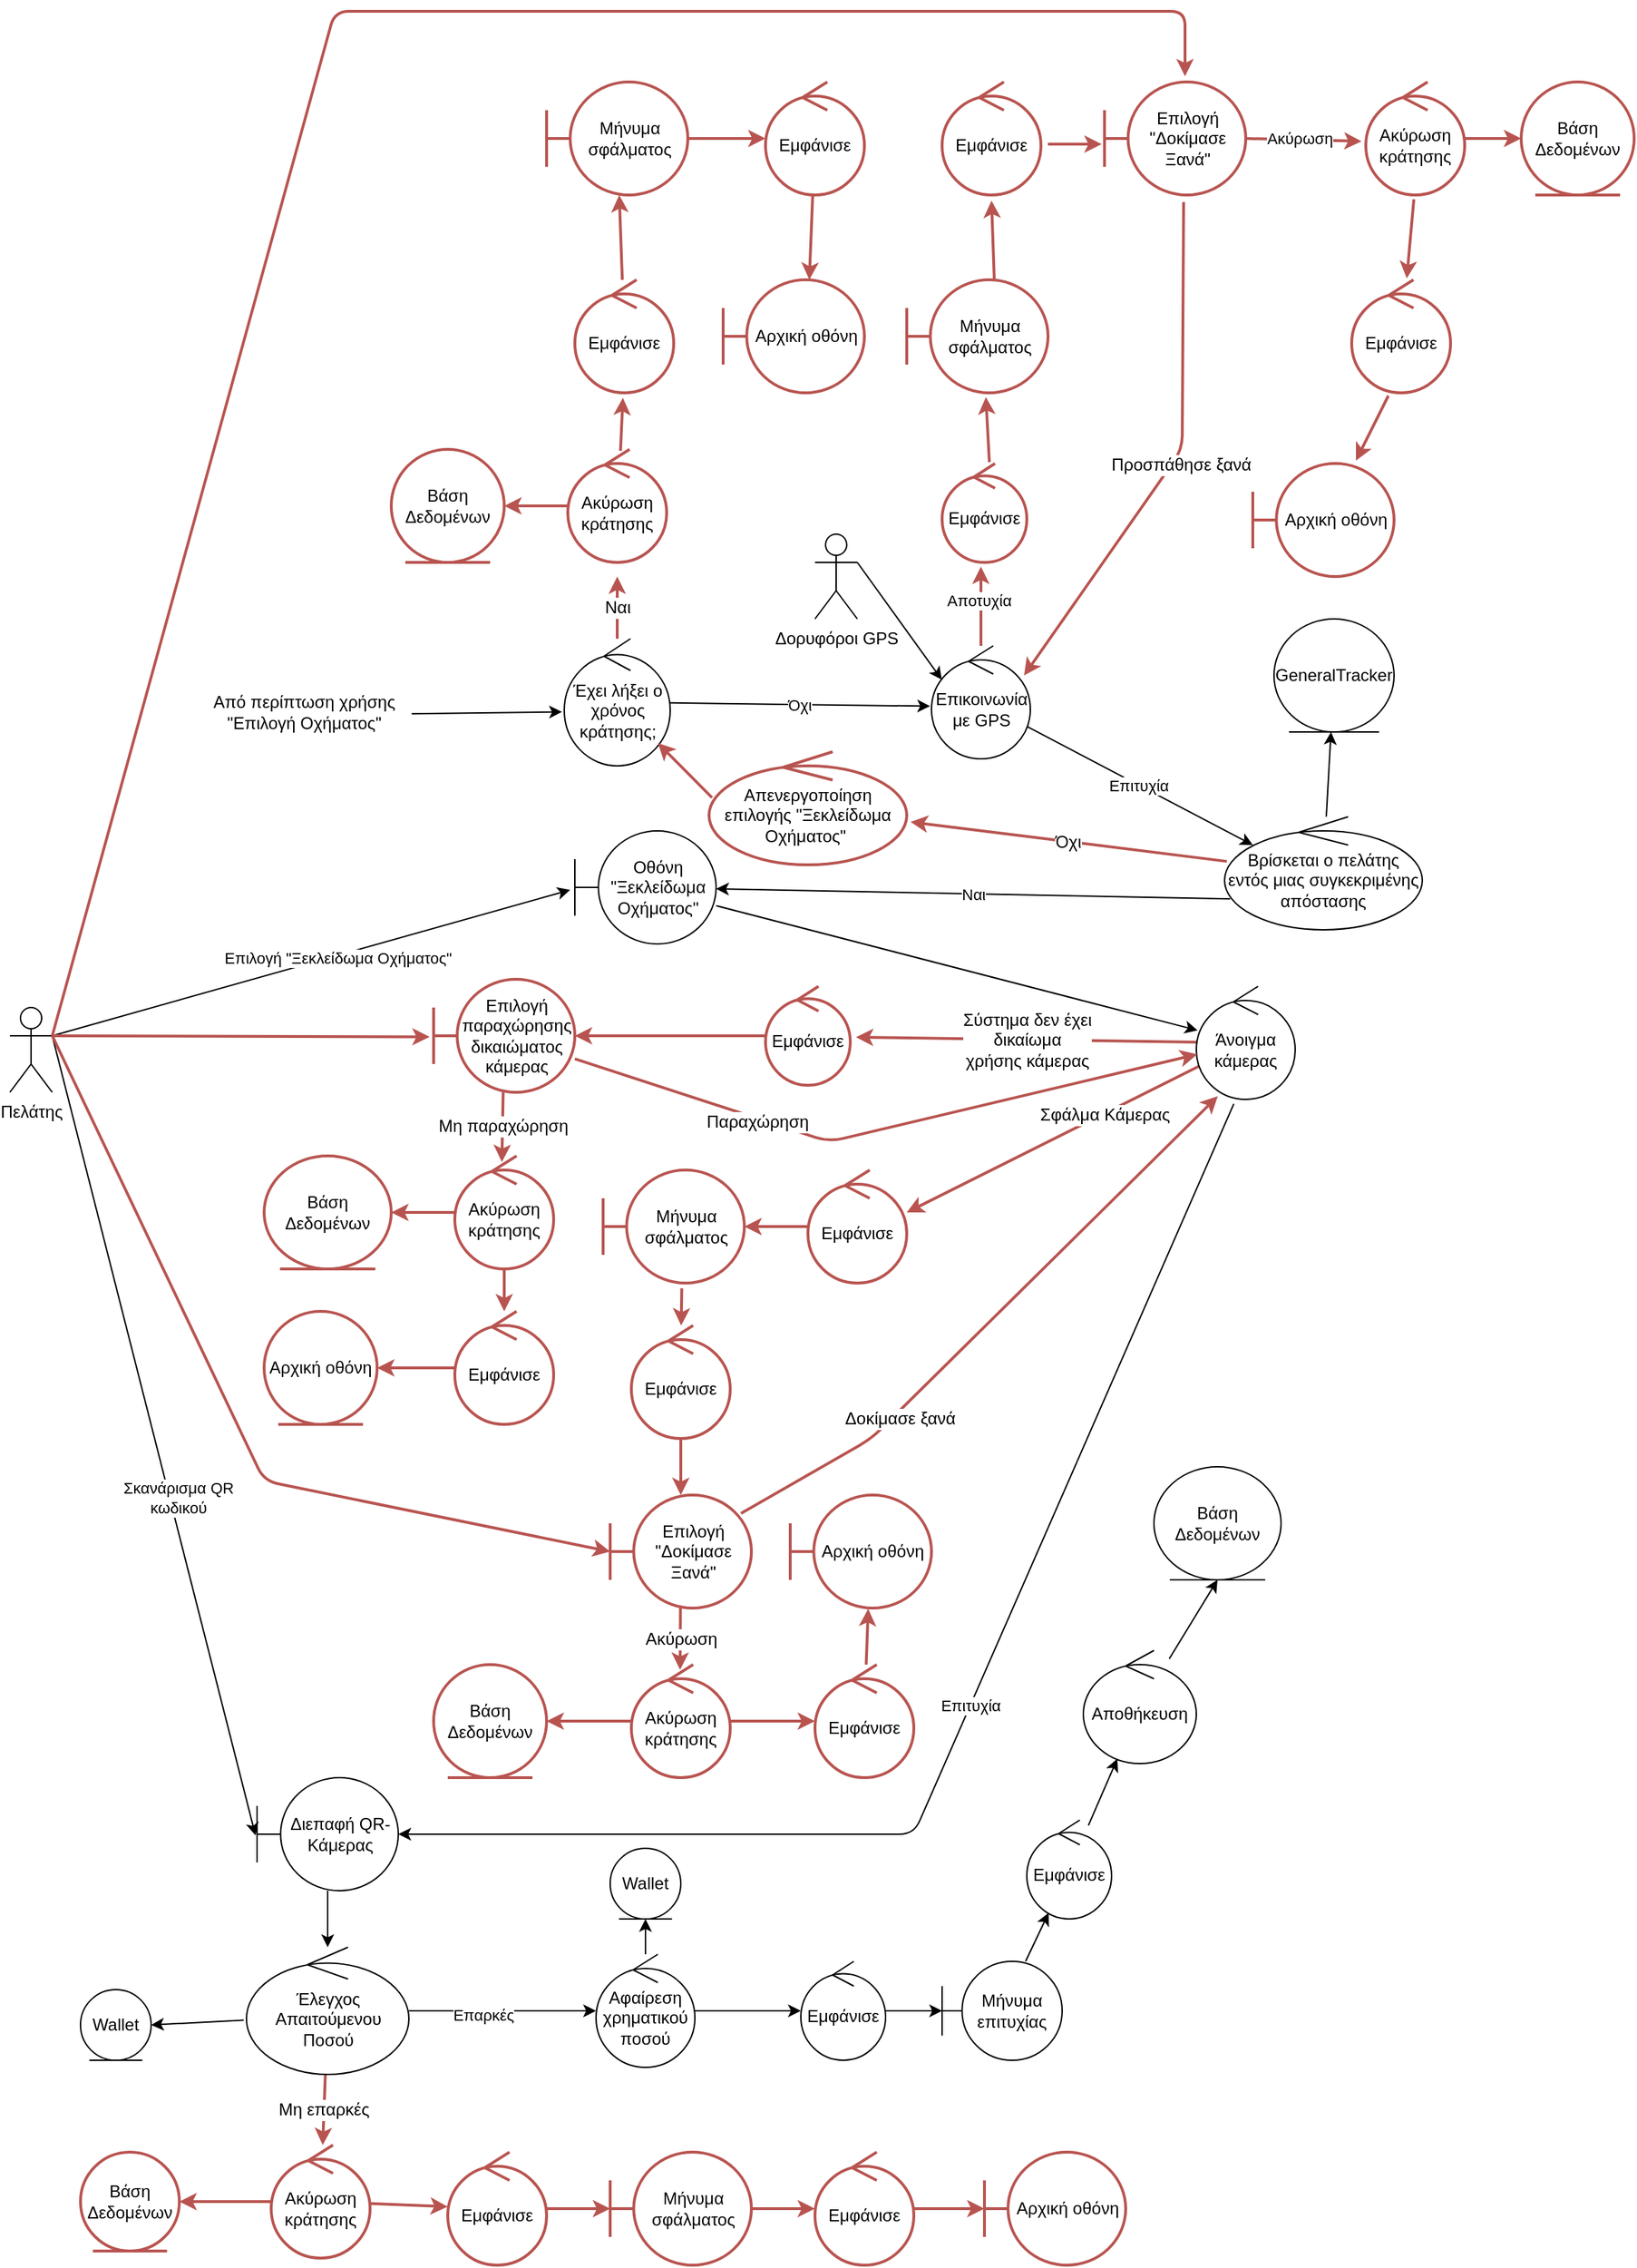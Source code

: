 <mxfile>
    <diagram id="kkWpz3CDeRfXQrRLxnoT" name="Page-1">
        <mxGraphModel dx="2438" dy="2242" grid="1" gridSize="10" guides="1" tooltips="1" connect="1" arrows="1" fold="1" page="1" pageScale="1" pageWidth="850" pageHeight="1100" math="0" shadow="0">
            <root>
                <mxCell id="0"/>
                <mxCell id="1" parent="0"/>
                <mxCell id="22" style="edgeStyle=none;html=1;exitX=1;exitY=0.333;exitDx=0;exitDy=0;exitPerimeter=0;entryX=-0.033;entryY=0.522;entryDx=0;entryDy=0;entryPerimeter=0;" parent="1" source="2" target="20" edge="1">
                    <mxGeometry relative="1" as="geometry"/>
                </mxCell>
                <mxCell id="23" value="Επιλογή &quot;Ξεκλείδωμα Οχήματος&quot;" style="edgeLabel;html=1;align=center;verticalAlign=middle;resizable=0;points=[];" parent="22" vertex="1" connectable="0">
                    <mxGeometry x="0.099" y="-1" relative="1" as="geometry">
                        <mxPoint y="1" as="offset"/>
                    </mxGeometry>
                </mxCell>
                <mxCell id="33" style="edgeStyle=none;html=1;exitX=1;exitY=0.333;exitDx=0;exitDy=0;exitPerimeter=0;entryX=-0.011;entryY=0.511;entryDx=0;entryDy=0;entryPerimeter=0;" parent="1" source="2" target="32" edge="1">
                    <mxGeometry relative="1" as="geometry">
                        <Array as="points"/>
                        <mxPoint x="-180" y="990" as="targetPoint"/>
                    </mxGeometry>
                </mxCell>
                <mxCell id="34" value="Σκανάρισμα QR&lt;br&gt;κωδικού" style="edgeLabel;html=1;align=center;verticalAlign=middle;resizable=0;points=[];" parent="33" vertex="1" connectable="0">
                    <mxGeometry x="0.16" y="5" relative="1" as="geometry">
                        <mxPoint as="offset"/>
                    </mxGeometry>
                </mxCell>
                <mxCell id="77" style="edgeStyle=none;html=1;exitX=1;exitY=0.333;exitDx=0;exitDy=0;exitPerimeter=0;entryX=-0.028;entryY=0.509;entryDx=0;entryDy=0;entryPerimeter=0;fontSize=12;fillColor=none;strokeColor=#b85450;strokeWidth=2;" parent="1" source="2" target="71" edge="1">
                    <mxGeometry relative="1" as="geometry"/>
                </mxCell>
                <mxCell id="2" value="Πελάτης" style="shape=umlActor;verticalLabelPosition=bottom;verticalAlign=top;html=1;" parent="1" vertex="1">
                    <mxGeometry x="-350" y="375" width="30" height="60" as="geometry"/>
                </mxCell>
                <mxCell id="55" value="Ναι" style="edgeStyle=none;html=1;fontSize=12;fillColor=none;strokeColor=#b85450;strokeWidth=2;" parent="1" source="3" edge="1">
                    <mxGeometry relative="1" as="geometry">
                        <mxPoint x="80" y="70" as="targetPoint"/>
                    </mxGeometry>
                </mxCell>
                <mxCell id="123" value="Όχι" style="edgeStyle=none;html=1;entryX=-0.014;entryY=0.534;entryDx=0;entryDy=0;entryPerimeter=0;" parent="1" source="3" target="122" edge="1">
                    <mxGeometry relative="1" as="geometry"/>
                </mxCell>
                <mxCell id="3" value="Έχει λήξει ο χρόνος κράτησης;" style="ellipse;shape=umlControl;whiteSpace=wrap;html=1;" parent="1" vertex="1">
                    <mxGeometry x="42.5" y="114" width="75" height="90" as="geometry"/>
                </mxCell>
                <mxCell id="21" value="Ναι" style="edgeStyle=none;html=1;exitX=0.028;exitY=0.727;exitDx=0;exitDy=0;exitPerimeter=0;" parent="1" source="14" target="20" edge="1">
                    <mxGeometry relative="1" as="geometry">
                        <mxPoint x="420" y="290" as="sourcePoint"/>
                        <Array as="points"/>
                    </mxGeometry>
                </mxCell>
                <mxCell id="63" value="Όχι" style="edgeStyle=none;html=1;entryX=1.019;entryY=0.621;entryDx=0;entryDy=0;entryPerimeter=0;fontSize=12;fillColor=none;strokeColor=#b85450;strokeWidth=2;" parent="1" source="14" target="62" edge="1">
                    <mxGeometry relative="1" as="geometry">
                        <mxPoint x="373.098" y="270.706" as="targetPoint"/>
                    </mxGeometry>
                </mxCell>
                <mxCell id="129" value="" style="edgeStyle=none;html=1;" parent="1" source="14" target="128" edge="1">
                    <mxGeometry relative="1" as="geometry"/>
                </mxCell>
                <mxCell id="14" value="Βρίσκεται ο πελάτης εντός μιας συγκεκριμένης απόστασης" style="ellipse;shape=umlControl;whiteSpace=wrap;html=1;" parent="1" vertex="1">
                    <mxGeometry x="510" y="240" width="140" height="80" as="geometry"/>
                </mxCell>
                <mxCell id="25" value="" style="edgeStyle=none;html=1;" parent="1" source="20" target="24" edge="1">
                    <mxGeometry relative="1" as="geometry"/>
                </mxCell>
                <mxCell id="20" value="Οθόνη &quot;Ξεκλείδωμα Οχήματος&quot;" style="shape=umlBoundary;whiteSpace=wrap;html=1;" parent="1" vertex="1">
                    <mxGeometry x="50" y="250" width="100" height="80" as="geometry"/>
                </mxCell>
                <mxCell id="30" value="Επιτυχία" style="edgeStyle=none;html=1;exitX=0.379;exitY=1.04;exitDx=0;exitDy=0;exitPerimeter=0;" parent="1" source="24" target="32" edge="1">
                    <mxGeometry relative="1" as="geometry">
                        <mxPoint x="675" y="790" as="targetPoint"/>
                        <Array as="points">
                            <mxPoint x="290" y="960"/>
                        </Array>
                    </mxGeometry>
                </mxCell>
                <mxCell id="66" value="Σύστημα δεν έχει&lt;br&gt;δικαίωμα&lt;br&gt;χρήσης κάμερας" style="edgeStyle=none;html=1;entryX=1.067;entryY=0.514;entryDx=0;entryDy=0;entryPerimeter=0;fontSize=12;fillColor=none;strokeColor=#b85450;strokeWidth=2;" parent="1" source="24" target="68" edge="1">
                    <mxGeometry relative="1" as="geometry">
                        <mxPoint x="610.021" y="548.625" as="targetPoint"/>
                    </mxGeometry>
                </mxCell>
                <mxCell id="67" style="edgeStyle=none;html=1;fontSize=12;fillColor=none;strokeColor=#b85450;strokeWidth=2;entryX=1;entryY=0.375;entryDx=0;entryDy=0;entryPerimeter=0;" parent="1" source="24" target="135" edge="1">
                    <mxGeometry relative="1" as="geometry">
                        <mxPoint x="250" y="410" as="targetPoint"/>
                    </mxGeometry>
                </mxCell>
                <mxCell id="70" value="Σφάλμα Κάμερας" style="edgeLabel;html=1;align=center;verticalAlign=middle;resizable=0;points=[];fontSize=12;strokeColor=#b85450;strokeWidth=2;" parent="67" connectable="0" vertex="1">
                    <mxGeometry x="-0.3" y="-1" relative="1" as="geometry">
                        <mxPoint x="5" y="-1" as="offset"/>
                    </mxGeometry>
                </mxCell>
                <mxCell id="24" value="Άνοιγμα κάμερας" style="ellipse;shape=umlControl;whiteSpace=wrap;html=1;" parent="1" vertex="1">
                    <mxGeometry x="490" y="360" width="70" height="80" as="geometry"/>
                </mxCell>
                <mxCell id="36" value="" style="edgeStyle=none;html=1;" parent="1" source="32" target="35" edge="1">
                    <mxGeometry relative="1" as="geometry"/>
                </mxCell>
                <mxCell id="32" value="Διεπαφή QR-Κάμερας" style="shape=umlBoundary;whiteSpace=wrap;html=1;" parent="1" vertex="1">
                    <mxGeometry x="-175" y="920" width="100" height="80" as="geometry"/>
                </mxCell>
                <mxCell id="38" value="" style="edgeStyle=none;html=1;" parent="1" source="35" target="37" edge="1">
                    <mxGeometry relative="1" as="geometry"/>
                </mxCell>
                <mxCell id="106" value="Επαρκές" style="edgeLabel;html=1;align=center;verticalAlign=middle;resizable=0;points=[];" parent="38" vertex="1" connectable="0">
                    <mxGeometry x="-0.217" y="-3" relative="1" as="geometry">
                        <mxPoint as="offset"/>
                    </mxGeometry>
                </mxCell>
                <mxCell id="110" value="Μη επαρκές" style="edgeStyle=none;html=1;fontSize=12;fillColor=none;strokeColor=#b85450;strokeWidth=2;" parent="1" source="35" target="109" edge="1">
                    <mxGeometry relative="1" as="geometry"/>
                </mxCell>
                <mxCell id="172" style="edgeStyle=none;html=1;entryX=1;entryY=0.5;entryDx=0;entryDy=0;endArrow=classic;endFill=1;exitX=-0.017;exitY=0.574;exitDx=0;exitDy=0;exitPerimeter=0;" parent="1" source="35" target="48" edge="1">
                    <mxGeometry relative="1" as="geometry">
                        <mxPoint x="600" y="1140" as="sourcePoint"/>
                        <mxPoint x="566.5" y="840" as="targetPoint"/>
                    </mxGeometry>
                </mxCell>
                <mxCell id="35" value="Έλεγχος Απαιτούμενου Ποσού" style="ellipse;shape=umlControl;whiteSpace=wrap;html=1;" parent="1" vertex="1">
                    <mxGeometry x="-182.5" y="1040" width="115" height="90" as="geometry"/>
                </mxCell>
                <mxCell id="46" value="" style="edgeStyle=none;html=1;" parent="1" source="37" target="45" edge="1">
                    <mxGeometry relative="1" as="geometry"/>
                </mxCell>
                <mxCell id="173" value="" style="edgeStyle=none;html=1;endArrow=classic;endFill=1;" parent="1" source="37" target="40" edge="1">
                    <mxGeometry relative="1" as="geometry"/>
                </mxCell>
                <mxCell id="37" value="Αφαίρεση χρηματικού ποσού" style="ellipse;shape=umlControl;whiteSpace=wrap;html=1;" parent="1" vertex="1">
                    <mxGeometry x="65" y="1045" width="70" height="80" as="geometry"/>
                </mxCell>
                <mxCell id="40" value="Wallet" style="ellipse;shape=umlEntity;whiteSpace=wrap;html=1;" parent="1" vertex="1">
                    <mxGeometry x="75" y="970" width="50" height="50" as="geometry"/>
                </mxCell>
                <mxCell id="177" value="" style="edgeStyle=none;html=1;endArrow=classic;endFill=1;" parent="1" source="45" target="176" edge="1">
                    <mxGeometry relative="1" as="geometry"/>
                </mxCell>
                <mxCell id="45" value="Εμφάνισε" style="ellipse;shape=umlControl;whiteSpace=wrap;html=1;" parent="1" vertex="1">
                    <mxGeometry x="210" y="1050" width="60" height="70" as="geometry"/>
                </mxCell>
                <mxCell id="51" value="" style="edgeStyle=none;html=1;entryX=0.5;entryY=1;entryDx=0;entryDy=0;" parent="1" source="47" target="49" edge="1">
                    <mxGeometry relative="1" as="geometry"/>
                </mxCell>
                <mxCell id="47" value="Αποθήκευση" style="ellipse;shape=umlControl;whiteSpace=wrap;html=1;" parent="1" vertex="1">
                    <mxGeometry x="410" y="830" width="80" height="80" as="geometry"/>
                </mxCell>
                <mxCell id="48" value="Wallet" style="ellipse;shape=umlEntity;whiteSpace=wrap;html=1;" parent="1" vertex="1">
                    <mxGeometry x="-300" y="1070" width="50" height="50" as="geometry"/>
                </mxCell>
                <mxCell id="49" value="Βάση Δεδομένων" style="ellipse;shape=umlEntity;whiteSpace=wrap;html=1;" parent="1" vertex="1">
                    <mxGeometry x="460" y="700" width="90" height="80" as="geometry"/>
                </mxCell>
                <mxCell id="56" value="" style="edgeStyle=none;html=1;fontSize=12;fillColor=none;strokeColor=#b85450;strokeWidth=2;" parent="1" source="52" target="54" edge="1">
                    <mxGeometry relative="1" as="geometry"/>
                </mxCell>
                <mxCell id="52" value="Ακύρωση κράτησης" style="ellipse;shape=umlControl;whiteSpace=wrap;html=1;fillColor=none;strokeColor=#b85450;strokeWidth=2;" parent="1" vertex="1">
                    <mxGeometry x="45" y="-20" width="70" height="80" as="geometry"/>
                </mxCell>
                <mxCell id="54" value="Βάση Δεδομένων" style="ellipse;shape=umlEntity;whiteSpace=wrap;html=1;fillColor=none;strokeColor=#b85450;strokeWidth=2;" parent="1" vertex="1">
                    <mxGeometry x="-80" y="-20" width="80" height="80" as="geometry"/>
                </mxCell>
                <mxCell id="159" value="" style="edgeStyle=none;html=1;endArrow=classic;endFill=1;fontSize=12;fillColor=none;strokeColor=#b85450;strokeWidth=2;" parent="1" source="57" target="158" edge="1">
                    <mxGeometry relative="1" as="geometry"/>
                </mxCell>
                <mxCell id="57" value="Εμφάνισε" style="ellipse;shape=umlControl;whiteSpace=wrap;html=1;fillColor=none;strokeColor=#b85450;strokeWidth=2;" parent="1" vertex="1">
                    <mxGeometry x="50" y="-140" width="70" height="80" as="geometry"/>
                </mxCell>
                <mxCell id="120" style="edgeStyle=none;html=1;exitX=0.015;exitY=0.405;exitDx=0;exitDy=0;exitPerimeter=0;fontSize=12;fillColor=none;strokeColor=#b85450;strokeWidth=2;" parent="1" source="62" target="3" edge="1">
                    <mxGeometry relative="1" as="geometry"/>
                </mxCell>
                <mxCell id="62" value="Απενεργοποίηση&lt;br&gt;επιλογής &quot;Ξεκλείδωμα Οχήματος&quot;&amp;nbsp;" style="ellipse;shape=umlControl;whiteSpace=wrap;html=1;fillColor=none;strokeColor=#b85450;strokeWidth=2;" parent="1" vertex="1">
                    <mxGeometry x="145" y="194" width="140" height="80" as="geometry"/>
                </mxCell>
                <mxCell id="73" value="" style="edgeStyle=none;html=1;fontSize=12;fillColor=none;strokeColor=#b85450;strokeWidth=2;" parent="1" source="68" target="71" edge="1">
                    <mxGeometry relative="1" as="geometry"/>
                </mxCell>
                <mxCell id="68" value="Εμφάνισε" style="ellipse;shape=umlControl;whiteSpace=wrap;html=1;fillColor=none;strokeColor=#b85450;strokeWidth=2;" parent="1" vertex="1">
                    <mxGeometry x="185" y="360" width="60" height="70" as="geometry"/>
                </mxCell>
                <mxCell id="85" value="Μη παραχώρηση" style="edgeStyle=none;html=1;entryX=0.476;entryY=0.054;entryDx=0;entryDy=0;entryPerimeter=0;fontSize=12;fillColor=none;strokeColor=#b85450;strokeWidth=2;" parent="1" source="71" target="84" edge="1">
                    <mxGeometry relative="1" as="geometry"/>
                </mxCell>
                <mxCell id="134" value="Παραχώρηση" style="edgeStyle=none;html=1;endArrow=classic;endFill=1;fontSize=12;fillColor=none;strokeColor=#b85450;strokeWidth=2;" parent="1" source="71" target="24" edge="1">
                    <mxGeometry x="-0.404" y="-3" relative="1" as="geometry">
                        <mxPoint x="510" y="570" as="targetPoint"/>
                        <Array as="points">
                            <mxPoint x="230" y="470"/>
                        </Array>
                        <mxPoint as="offset"/>
                    </mxGeometry>
                </mxCell>
                <mxCell id="71" value="Επιλογή παραχώρησης δικαιώματος κάμερας" style="shape=umlBoundary;whiteSpace=wrap;html=1;fillColor=none;strokeColor=#b85450;strokeWidth=2;" parent="1" vertex="1">
                    <mxGeometry x="-50" y="355" width="100" height="80" as="geometry"/>
                </mxCell>
                <mxCell id="100" value="" style="edgeStyle=none;html=1;fontSize=12;fillColor=none;strokeColor=#b85450;strokeWidth=2;" parent="1" source="84" target="97" edge="1">
                    <mxGeometry relative="1" as="geometry"/>
                </mxCell>
                <mxCell id="102" value="" style="edgeStyle=none;html=1;fontSize=12;fillColor=none;strokeColor=#b85450;strokeWidth=2;" parent="1" source="84" target="101" edge="1">
                    <mxGeometry relative="1" as="geometry"/>
                </mxCell>
                <mxCell id="84" value="Ακύρωση κράτησης" style="ellipse;shape=umlControl;whiteSpace=wrap;html=1;fillColor=none;strokeColor=#b85450;strokeWidth=2;" parent="1" vertex="1">
                    <mxGeometry x="-35" y="480" width="70" height="80" as="geometry"/>
                </mxCell>
                <mxCell id="97" value="Βάση Δεδομένων" style="ellipse;shape=umlEntity;whiteSpace=wrap;html=1;fillColor=none;strokeColor=#b85450;strokeWidth=2;" parent="1" vertex="1">
                    <mxGeometry x="-170" y="480" width="90" height="80" as="geometry"/>
                </mxCell>
                <mxCell id="154" value="" style="edgeStyle=none;html=1;endArrow=classic;endFill=1;fontSize=12;fillColor=none;strokeColor=#b85450;strokeWidth=2;" parent="1" source="101" target="153" edge="1">
                    <mxGeometry relative="1" as="geometry"/>
                </mxCell>
                <mxCell id="101" value="Εμφάνισε" style="ellipse;shape=umlControl;whiteSpace=wrap;html=1;fillColor=none;strokeColor=#b85450;strokeWidth=2;" parent="1" vertex="1">
                    <mxGeometry x="-35" y="590" width="70" height="80" as="geometry"/>
                </mxCell>
                <mxCell id="113" value="" style="edgeStyle=none;html=1;fontSize=12;fillColor=none;strokeColor=#b85450;strokeWidth=2;" parent="1" source="109" target="111" edge="1">
                    <mxGeometry relative="1" as="geometry"/>
                </mxCell>
                <mxCell id="115" value="" style="edgeStyle=none;html=1;fontSize=12;fillColor=none;strokeColor=#b85450;strokeWidth=2;" parent="1" source="109" target="114" edge="1">
                    <mxGeometry relative="1" as="geometry"/>
                </mxCell>
                <mxCell id="109" value="Ακύρωση κράτησης" style="ellipse;shape=umlControl;whiteSpace=wrap;html=1;fillColor=none;strokeColor=#b85450;strokeWidth=2;" parent="1" vertex="1">
                    <mxGeometry x="-165" y="1180" width="70" height="80" as="geometry"/>
                </mxCell>
                <mxCell id="111" value="Βάση Δεδομένων" style="ellipse;shape=umlEntity;whiteSpace=wrap;html=1;fillColor=none;strokeColor=#b85450;strokeWidth=2;" parent="1" vertex="1">
                    <mxGeometry x="-300" y="1185" width="70" height="70" as="geometry"/>
                </mxCell>
                <mxCell id="165" value="" style="edgeStyle=none;html=1;endArrow=classic;endFill=1;fontSize=12;fillColor=none;strokeColor=#b85450;strokeWidth=2;" parent="1" source="114" target="164" edge="1">
                    <mxGeometry relative="1" as="geometry"/>
                </mxCell>
                <mxCell id="114" value="Εμφάνισε" style="ellipse;shape=umlControl;whiteSpace=wrap;html=1;fillColor=none;strokeColor=#b85450;strokeWidth=2;" parent="1" vertex="1">
                    <mxGeometry x="-40" y="1185" width="70" height="80" as="geometry"/>
                </mxCell>
                <mxCell id="117" style="edgeStyle=none;html=1;entryX=-0.022;entryY=0.575;entryDx=0;entryDy=0;entryPerimeter=0;exitX=1.013;exitY=0.529;exitDx=0;exitDy=0;exitPerimeter=0;" parent="1" source="116" target="3" edge="1">
                    <mxGeometry relative="1" as="geometry">
                        <mxPoint y="187.752" as="sourcePoint"/>
                    </mxGeometry>
                </mxCell>
                <mxCell id="116" value="Από περίπτωση χρήσης&lt;br&gt;&quot;Επιλογή Οχήματος&quot;" style="text;html=1;align=center;verticalAlign=middle;resizable=0;points=[];autosize=1;strokeColor=none;fillColor=none;" parent="1" vertex="1">
                    <mxGeometry x="-217.5" y="146" width="150" height="40" as="geometry"/>
                </mxCell>
                <mxCell id="125" value="Επιτυχία" style="edgeStyle=none;html=1;entryX=0.143;entryY=0.25;entryDx=0;entryDy=0;entryPerimeter=0;" parent="1" source="122" target="14" edge="1">
                    <mxGeometry relative="1" as="geometry"/>
                </mxCell>
                <mxCell id="122" value="Επικοινωνία με GPS" style="ellipse;shape=umlControl;whiteSpace=wrap;html=1;" parent="1" vertex="1">
                    <mxGeometry x="302.5" y="119" width="70" height="80" as="geometry"/>
                </mxCell>
                <mxCell id="128" value="GeneralTracker" style="ellipse;shape=umlEntity;whiteSpace=wrap;html=1;" parent="1" vertex="1">
                    <mxGeometry x="545" y="100" width="85" height="80" as="geometry"/>
                </mxCell>
                <mxCell id="130" value="Δορυφόροι GPS" style="shape=umlActor;verticalLabelPosition=bottom;verticalAlign=top;html=1;" parent="1" vertex="1">
                    <mxGeometry x="220" y="40" width="30" height="60" as="geometry"/>
                </mxCell>
                <mxCell id="137" value="" style="edgeStyle=none;html=1;endArrow=classic;endFill=1;fontSize=12;fillColor=none;strokeColor=#b85450;strokeWidth=2;" parent="1" source="135" target="136" edge="1">
                    <mxGeometry relative="1" as="geometry"/>
                </mxCell>
                <mxCell id="135" value="Εμφάνισε" style="ellipse;shape=umlControl;whiteSpace=wrap;html=1;fillColor=none;strokeColor=#b85450;strokeWidth=2;" parent="1" vertex="1">
                    <mxGeometry x="215" y="490" width="70" height="80" as="geometry"/>
                </mxCell>
                <mxCell id="139" value="" style="edgeStyle=none;html=1;endArrow=classic;endFill=1;fontSize=12;fillColor=none;strokeColor=#b85450;strokeWidth=2;exitX=0.557;exitY=1.046;exitDx=0;exitDy=0;exitPerimeter=0;" parent="1" source="136" target="138" edge="1">
                    <mxGeometry relative="1" as="geometry"/>
                </mxCell>
                <mxCell id="136" value="Μήνυμα σφάλματος" style="shape=umlBoundary;whiteSpace=wrap;html=1;fillColor=none;strokeColor=#b85450;strokeWidth=2;" parent="1" vertex="1">
                    <mxGeometry x="70" y="490" width="100" height="80" as="geometry"/>
                </mxCell>
                <mxCell id="141" value="" style="edgeStyle=none;html=1;endArrow=classic;endFill=1;fontSize=12;fillColor=none;strokeColor=#b85450;strokeWidth=2;" parent="1" source="138" target="140" edge="1">
                    <mxGeometry relative="1" as="geometry"/>
                </mxCell>
                <mxCell id="138" value="Εμφάνισε" style="ellipse;shape=umlControl;whiteSpace=wrap;html=1;fillColor=none;strokeColor=#b85450;strokeWidth=2;" parent="1" vertex="1">
                    <mxGeometry x="90" y="600" width="70" height="80" as="geometry"/>
                </mxCell>
                <mxCell id="144" value="Δοκίμασε ξανά" style="edgeStyle=none;html=1;entryX=0.217;entryY=0.972;entryDx=0;entryDy=0;entryPerimeter=0;endArrow=classic;endFill=1;fontSize=12;fillColor=none;strokeColor=#b85450;strokeWidth=2;exitX=0.926;exitY=0.163;exitDx=0;exitDy=0;exitPerimeter=0;" parent="1" source="140" target="24" edge="1">
                    <mxGeometry x="-0.42" y="-4" relative="1" as="geometry">
                        <Array as="points">
                            <mxPoint x="260" y="680"/>
                        </Array>
                        <mxPoint as="offset"/>
                    </mxGeometry>
                </mxCell>
                <mxCell id="146" value="Ακύρωση" style="edgeStyle=none;html=1;endArrow=classic;endFill=1;fontSize=12;fillColor=none;strokeColor=#b85450;strokeWidth=2;entryX=0.493;entryY=0.046;entryDx=0;entryDy=0;entryPerimeter=0;" parent="1" source="140" target="145" edge="1">
                    <mxGeometry relative="1" as="geometry">
                        <mxPoint x="130" y="880" as="targetPoint"/>
                    </mxGeometry>
                </mxCell>
                <mxCell id="140" value="Επιλογή &quot;Δοκίμασε Ξανά&quot;" style="shape=umlBoundary;whiteSpace=wrap;html=1;fillColor=none;strokeColor=#b85450;strokeWidth=2;" parent="1" vertex="1">
                    <mxGeometry x="75" y="720" width="100" height="80" as="geometry"/>
                </mxCell>
                <mxCell id="148" value="" style="edgeStyle=none;html=1;endArrow=classic;endFill=1;fontSize=12;fillColor=none;strokeColor=#b85450;strokeWidth=2;" parent="1" source="145" target="147" edge="1">
                    <mxGeometry relative="1" as="geometry"/>
                </mxCell>
                <mxCell id="150" value="" style="edgeStyle=none;html=1;endArrow=classic;endFill=1;fontSize=12;fillColor=none;strokeColor=#b85450;strokeWidth=2;" parent="1" source="145" target="149" edge="1">
                    <mxGeometry relative="1" as="geometry"/>
                </mxCell>
                <mxCell id="145" value="Ακύρωση κράτησης" style="ellipse;shape=umlControl;whiteSpace=wrap;html=1;fillColor=none;strokeColor=#b85450;strokeWidth=2;" parent="1" vertex="1">
                    <mxGeometry x="90" y="840" width="70" height="80" as="geometry"/>
                </mxCell>
                <mxCell id="152" value="" style="edgeStyle=none;html=1;endArrow=classic;endFill=1;entryX=0.552;entryY=1.007;entryDx=0;entryDy=0;entryPerimeter=0;fontSize=12;fillColor=none;strokeColor=#b85450;strokeWidth=2;" parent="1" source="147" target="162" edge="1">
                    <mxGeometry relative="1" as="geometry">
                        <mxPoint x="360" y="550" as="targetPoint"/>
                    </mxGeometry>
                </mxCell>
                <mxCell id="147" value="Εμφάνισε" style="ellipse;shape=umlControl;whiteSpace=wrap;html=1;fillColor=none;strokeColor=#b85450;strokeWidth=2;" parent="1" vertex="1">
                    <mxGeometry x="220" y="840" width="70" height="80" as="geometry"/>
                </mxCell>
                <mxCell id="149" value="Βάση Δεδομένων" style="ellipse;shape=umlEntity;whiteSpace=wrap;html=1;fillColor=none;strokeColor=#b85450;strokeWidth=2;" parent="1" vertex="1">
                    <mxGeometry x="-50" y="840" width="80" height="80" as="geometry"/>
                </mxCell>
                <mxCell id="153" value="Αρχική οθόνη" style="ellipse;shape=umlEntity;whiteSpace=wrap;html=1;fillColor=none;strokeColor=#b85450;strokeWidth=2;" parent="1" vertex="1">
                    <mxGeometry x="-170" y="590" width="80" height="80" as="geometry"/>
                </mxCell>
                <mxCell id="161" value="" style="edgeStyle=none;html=1;endArrow=classic;endFill=1;entryX=0.61;entryY=0;entryDx=0;entryDy=0;entryPerimeter=0;fontSize=12;fillColor=none;strokeColor=#b85450;strokeWidth=2;" parent="1" source="157" target="163" edge="1">
                    <mxGeometry relative="1" as="geometry">
                        <mxPoint x="520" y="-80" as="targetPoint"/>
                    </mxGeometry>
                </mxCell>
                <mxCell id="157" value="Εμφάνισε" style="ellipse;shape=umlControl;whiteSpace=wrap;html=1;fillColor=none;strokeColor=#b85450;strokeWidth=2;" parent="1" vertex="1">
                    <mxGeometry x="185" y="-280" width="70" height="80" as="geometry"/>
                </mxCell>
                <mxCell id="160" value="" style="edgeStyle=none;html=1;endArrow=classic;endFill=1;fontSize=12;fillColor=none;strokeColor=#b85450;strokeWidth=2;" parent="1" source="158" target="157" edge="1">
                    <mxGeometry relative="1" as="geometry"/>
                </mxCell>
                <mxCell id="158" value="Μήνυμα σφάλματος" style="shape=umlBoundary;whiteSpace=wrap;html=1;fillColor=none;strokeColor=#b85450;strokeWidth=2;" parent="1" vertex="1">
                    <mxGeometry x="30" y="-280" width="100" height="80" as="geometry"/>
                </mxCell>
                <mxCell id="162" value="Αρχική οθόνη" style="shape=umlBoundary;whiteSpace=wrap;html=1;fillColor=none;strokeColor=#b85450;strokeWidth=2;" parent="1" vertex="1">
                    <mxGeometry x="202.5" y="720" width="100" height="80" as="geometry"/>
                </mxCell>
                <mxCell id="163" value="Αρχική οθόνη" style="shape=umlBoundary;whiteSpace=wrap;html=1;fillColor=none;strokeColor=#b85450;strokeWidth=2;" parent="1" vertex="1">
                    <mxGeometry x="155" y="-140" width="100" height="80" as="geometry"/>
                </mxCell>
                <mxCell id="168" style="edgeStyle=none;html=1;endArrow=classic;endFill=1;fontSize=12;fillColor=none;strokeColor=#b85450;strokeWidth=2;" parent="1" source="164" target="166" edge="1">
                    <mxGeometry relative="1" as="geometry"/>
                </mxCell>
                <mxCell id="164" value="Μήνυμα σφάλματος" style="shape=umlBoundary;whiteSpace=wrap;html=1;fillColor=none;strokeColor=#b85450;strokeWidth=2;" parent="1" vertex="1">
                    <mxGeometry x="75" y="1185" width="100" height="80" as="geometry"/>
                </mxCell>
                <mxCell id="189" value="" style="edgeStyle=none;html=1;fontSize=12;strokeColor=#b85450;endFill=1;fillColor=none;strokeWidth=2;" parent="1" source="166" target="169" edge="1">
                    <mxGeometry relative="1" as="geometry"/>
                </mxCell>
                <mxCell id="166" value="Εμφάνισε" style="ellipse;shape=umlControl;whiteSpace=wrap;html=1;fillColor=none;strokeColor=#b85450;strokeWidth=2;" parent="1" vertex="1">
                    <mxGeometry x="220" y="1185" width="70" height="80" as="geometry"/>
                </mxCell>
                <mxCell id="169" value="Αρχική οθόνη" style="shape=umlBoundary;whiteSpace=wrap;html=1;fillColor=none;strokeColor=#b85450;strokeWidth=2;" parent="1" vertex="1">
                    <mxGeometry x="340" y="1185" width="100" height="80" as="geometry"/>
                </mxCell>
                <mxCell id="175" value="" style="edgeStyle=none;html=1;endArrow=classic;endFill=1;" parent="1" source="174" target="47" edge="1">
                    <mxGeometry relative="1" as="geometry"/>
                </mxCell>
                <mxCell id="174" value="Εμφάνισε" style="ellipse;shape=umlControl;whiteSpace=wrap;html=1;" parent="1" vertex="1">
                    <mxGeometry x="370" y="950" width="60" height="70" as="geometry"/>
                </mxCell>
                <mxCell id="178" value="" style="edgeStyle=none;html=1;endArrow=classic;endFill=1;" parent="1" source="176" target="174" edge="1">
                    <mxGeometry relative="1" as="geometry"/>
                </mxCell>
                <mxCell id="176" value="Μήνυμα επιτυχίας" style="shape=umlBoundary;whiteSpace=wrap;html=1;" parent="1" vertex="1">
                    <mxGeometry x="310" y="1050" width="85" height="70" as="geometry"/>
                </mxCell>
                <mxCell id="180" value="" style="edgeStyle=none;html=1;endArrow=classic;endFill=1;fontSize=12;fillColor=none;strokeColor=#b85450;strokeWidth=2;exitX=0.533;exitY=0.013;exitDx=0;exitDy=0;exitPerimeter=0;entryX=0.486;entryY=1.044;entryDx=0;entryDy=0;entryPerimeter=0;" parent="1" source="52" target="57" edge="1">
                    <mxGeometry relative="1" as="geometry">
                        <mxPoint x="135" y="-50.0" as="sourcePoint"/>
                        <mxPoint x="180" y="-50.0" as="targetPoint"/>
                    </mxGeometry>
                </mxCell>
                <mxCell id="183" style="edgeStyle=none;html=1;entryX=0.104;entryY=0.3;entryDx=0;entryDy=0;entryPerimeter=0;exitX=1;exitY=0.333;exitDx=0;exitDy=0;exitPerimeter=0;" parent="1" source="130" target="122" edge="1">
                    <mxGeometry relative="1" as="geometry">
                        <mxPoint x="260.977" y="260.0" as="sourcePoint"/>
                        <mxPoint x="395" y="262.2" as="targetPoint"/>
                    </mxGeometry>
                </mxCell>
                <mxCell id="188" style="edgeStyle=none;html=1;entryX=0;entryY=0.5;entryDx=0;entryDy=0;entryPerimeter=0;fontSize=12;fillColor=none;strokeColor=#b85450;strokeWidth=2;exitX=1;exitY=0.333;exitDx=0;exitDy=0;exitPerimeter=0;" parent="1" source="2" target="140" edge="1">
                    <mxGeometry relative="1" as="geometry">
                        <mxPoint x="-340" y="510" as="sourcePoint"/>
                        <mxPoint x="45.0" y="792.86" as="targetPoint"/>
                        <Array as="points">
                            <mxPoint x="-170" y="710"/>
                        </Array>
                    </mxGeometry>
                </mxCell>
                <mxCell id="190" value="" style="edgeStyle=none;html=1;endArrow=classic;endFill=1;fontSize=12;fillColor=none;strokeColor=#b85450;strokeWidth=2;entryX=0.458;entryY=1.043;entryDx=0;entryDy=0;entryPerimeter=0;" parent="1" source="122" target="192" edge="1">
                    <mxGeometry relative="1" as="geometry">
                        <mxPoint x="440" y="100" as="targetPoint"/>
                        <mxPoint x="395.0" y="119.64" as="sourcePoint"/>
                    </mxGeometry>
                </mxCell>
                <mxCell id="191" value="Αποτυχία" style="edgeLabel;html=1;align=center;verticalAlign=middle;resizable=0;points=[];" parent="190" vertex="1" connectable="0">
                    <mxGeometry x="0.238" y="-2" relative="1" as="geometry">
                        <mxPoint x="-4" y="2" as="offset"/>
                    </mxGeometry>
                </mxCell>
                <mxCell id="192" value="Εμφάνισε" style="ellipse;shape=umlControl;whiteSpace=wrap;html=1;fillColor=none;strokeColor=#b85450;strokeWidth=2;" parent="1" vertex="1">
                    <mxGeometry x="310" y="-10" width="60" height="70" as="geometry"/>
                </mxCell>
                <mxCell id="194" value="Μήνυμα σφάλματος" style="shape=umlBoundary;whiteSpace=wrap;html=1;fillColor=none;strokeColor=#b85450;strokeWidth=2;" parent="1" vertex="1">
                    <mxGeometry x="285" y="-140" width="100" height="80" as="geometry"/>
                </mxCell>
                <mxCell id="195" value="" style="edgeStyle=none;html=1;fontSize=12;fillColor=none;strokeColor=#b85450;strokeWidth=2;exitX=0.558;exitY=-0.014;exitDx=0;exitDy=0;exitPerimeter=0;entryX=0.56;entryY=1.038;entryDx=0;entryDy=0;entryPerimeter=0;" parent="1" source="192" target="194" edge="1">
                    <mxGeometry relative="1" as="geometry">
                        <mxPoint x="510" y="119" as="sourcePoint"/>
                        <mxPoint x="375" y="119" as="targetPoint"/>
                    </mxGeometry>
                </mxCell>
                <mxCell id="196" value="Εμφάνισε" style="ellipse;shape=umlControl;whiteSpace=wrap;html=1;fillColor=none;strokeColor=#b85450;strokeWidth=2;" parent="1" vertex="1">
                    <mxGeometry x="310" y="-280" width="70" height="80" as="geometry"/>
                </mxCell>
                <mxCell id="198" value="" style="edgeStyle=none;html=1;fontSize=12;fillColor=none;strokeColor=#b85450;strokeWidth=2;entryX=0.5;entryY=1.05;entryDx=0;entryDy=0;entryPerimeter=0;exitX=0.62;exitY=0.013;exitDx=0;exitDy=0;exitPerimeter=0;" parent="1" source="194" target="196" edge="1">
                    <mxGeometry relative="1" as="geometry">
                        <mxPoint x="592" y="175" as="sourcePoint"/>
                        <mxPoint x="510" y="90" as="targetPoint"/>
                    </mxGeometry>
                </mxCell>
                <mxCell id="199" value="Επιλογή &quot;Δοκίμασε Ξανά&quot;" style="shape=umlBoundary;whiteSpace=wrap;html=1;fillColor=none;strokeColor=#b85450;strokeWidth=2;" parent="1" vertex="1">
                    <mxGeometry x="425" y="-280" width="100" height="80" as="geometry"/>
                </mxCell>
                <mxCell id="200" value="" style="edgeStyle=none;html=1;fontSize=12;fillColor=none;strokeColor=#b85450;strokeWidth=2;entryX=-0.02;entryY=0.55;entryDx=0;entryDy=0;entryPerimeter=0;exitX=1.071;exitY=0.55;exitDx=0;exitDy=0;exitPerimeter=0;" parent="1" source="196" target="199" edge="1">
                    <mxGeometry relative="1" as="geometry">
                        <mxPoint x="451" y="-162.96" as="sourcePoint"/>
                        <mxPoint x="449" y="-230" as="targetPoint"/>
                    </mxGeometry>
                </mxCell>
                <mxCell id="201" value="" style="edgeStyle=none;html=1;fontSize=12;fillColor=none;strokeColor=#b85450;strokeWidth=2;entryX=0.57;entryY=-0.05;entryDx=0;entryDy=0;entryPerimeter=0;exitX=1;exitY=0.333;exitDx=0;exitDy=0;exitPerimeter=0;" parent="1" source="2" target="199" edge="1">
                    <mxGeometry relative="1" as="geometry">
                        <mxPoint x="-300" y="330" as="sourcePoint"/>
                        <mxPoint x="-320" y="-23.04" as="targetPoint"/>
                        <Array as="points">
                            <mxPoint x="-120" y="-330"/>
                            <mxPoint x="482" y="-330"/>
                        </Array>
                    </mxGeometry>
                </mxCell>
                <mxCell id="202" value="Ακύρωση κράτησης" style="ellipse;shape=umlControl;whiteSpace=wrap;html=1;fillColor=none;strokeColor=#b85450;strokeWidth=2;" parent="1" vertex="1">
                    <mxGeometry x="610" y="-280" width="70" height="80" as="geometry"/>
                </mxCell>
                <mxCell id="203" value="" style="edgeStyle=none;html=1;fontSize=12;fillColor=none;strokeColor=#b85450;strokeWidth=2;entryX=-0.043;entryY=0.525;entryDx=0;entryDy=0;entryPerimeter=0;exitX=1;exitY=0.5;exitDx=0;exitDy=0;exitPerimeter=0;" parent="1" source="199" target="202" edge="1">
                    <mxGeometry relative="1" as="geometry">
                        <mxPoint x="525" y="-164" as="sourcePoint"/>
                        <mxPoint x="548" y="-200" as="targetPoint"/>
                    </mxGeometry>
                </mxCell>
                <mxCell id="205" value="Ακύρωση" style="edgeLabel;html=1;align=center;verticalAlign=middle;resizable=0;points=[];" parent="203" vertex="1" connectable="0">
                    <mxGeometry x="-0.367" y="2" relative="1" as="geometry">
                        <mxPoint x="12" y="1" as="offset"/>
                    </mxGeometry>
                </mxCell>
                <mxCell id="208" value="Εμφάνισε" style="ellipse;shape=umlControl;whiteSpace=wrap;html=1;fillColor=none;strokeColor=#b85450;strokeWidth=2;" parent="1" vertex="1">
                    <mxGeometry x="600" y="-140" width="70" height="80" as="geometry"/>
                </mxCell>
                <mxCell id="209" value="Βάση Δεδομένων" style="ellipse;shape=umlEntity;whiteSpace=wrap;html=1;fillColor=none;strokeColor=#b85450;strokeWidth=2;" parent="1" vertex="1">
                    <mxGeometry x="720" y="-280" width="80" height="80" as="geometry"/>
                </mxCell>
                <mxCell id="210" value="Αρχική οθόνη" style="shape=umlBoundary;whiteSpace=wrap;html=1;fillColor=none;strokeColor=#b85450;strokeWidth=2;" parent="1" vertex="1">
                    <mxGeometry x="530" y="-10" width="100" height="80" as="geometry"/>
                </mxCell>
                <mxCell id="211" value="" style="edgeStyle=none;html=1;fontSize=12;fillColor=none;strokeColor=#b85450;strokeWidth=2;entryX=0;entryY=0.5;entryDx=0;entryDy=0;" parent="1" source="202" target="209" edge="1">
                    <mxGeometry relative="1" as="geometry">
                        <mxPoint x="530.0" y="-50" as="sourcePoint"/>
                        <mxPoint x="488.01" y="-15.96" as="targetPoint"/>
                    </mxGeometry>
                </mxCell>
                <mxCell id="213" value="" style="edgeStyle=none;html=1;fontSize=12;fillColor=none;strokeColor=#b85450;strokeWidth=2;entryX=0.557;entryY=-0.012;entryDx=0;entryDy=0;exitX=0.486;exitY=1.038;exitDx=0;exitDy=0;exitPerimeter=0;entryPerimeter=0;" parent="1" source="202" target="208" edge="1">
                    <mxGeometry relative="1" as="geometry">
                        <mxPoint x="560.98" y="-48" as="sourcePoint"/>
                        <mxPoint x="560" y="10" as="targetPoint"/>
                    </mxGeometry>
                </mxCell>
                <mxCell id="214" value="" style="edgeStyle=none;html=1;fontSize=12;fillColor=none;strokeColor=#b85450;strokeWidth=2;entryX=0.73;entryY=-0.025;entryDx=0;entryDy=0;entryPerimeter=0;exitX=0.371;exitY=1.025;exitDx=0;exitDy=0;exitPerimeter=0;" parent="1" source="208" target="210" edge="1">
                    <mxGeometry relative="1" as="geometry">
                        <mxPoint x="690" y="-110" as="sourcePoint"/>
                        <mxPoint x="733.98" y="-38.0" as="targetPoint"/>
                    </mxGeometry>
                </mxCell>
                <mxCell id="215" value="" style="edgeStyle=none;html=1;fontSize=12;fillColor=none;strokeColor=#b85450;strokeWidth=2;entryX=0.936;entryY=0.263;entryDx=0;entryDy=0;entryPerimeter=0;exitX=0.56;exitY=1.063;exitDx=0;exitDy=0;exitPerimeter=0;" parent="1" source="199" target="122" edge="1">
                    <mxGeometry relative="1" as="geometry">
                        <mxPoint x="410" y="-90" as="sourcePoint"/>
                        <mxPoint x="545.98" y="-80" as="targetPoint"/>
                        <Array as="points">
                            <mxPoint x="480" y="-20"/>
                        </Array>
                    </mxGeometry>
                </mxCell>
                <mxCell id="216" value="&lt;span style=&quot;font-size: 12px;&quot;&gt;Προσπάθησε ξανά&lt;/span&gt;" style="edgeLabel;html=1;align=center;verticalAlign=middle;resizable=0;points=[];" parent="215" vertex="1" connectable="0">
                    <mxGeometry x="-0.0" y="5" relative="1" as="geometry">
                        <mxPoint as="offset"/>
                    </mxGeometry>
                </mxCell>
            </root>
        </mxGraphModel>
    </diagram>
</mxfile>